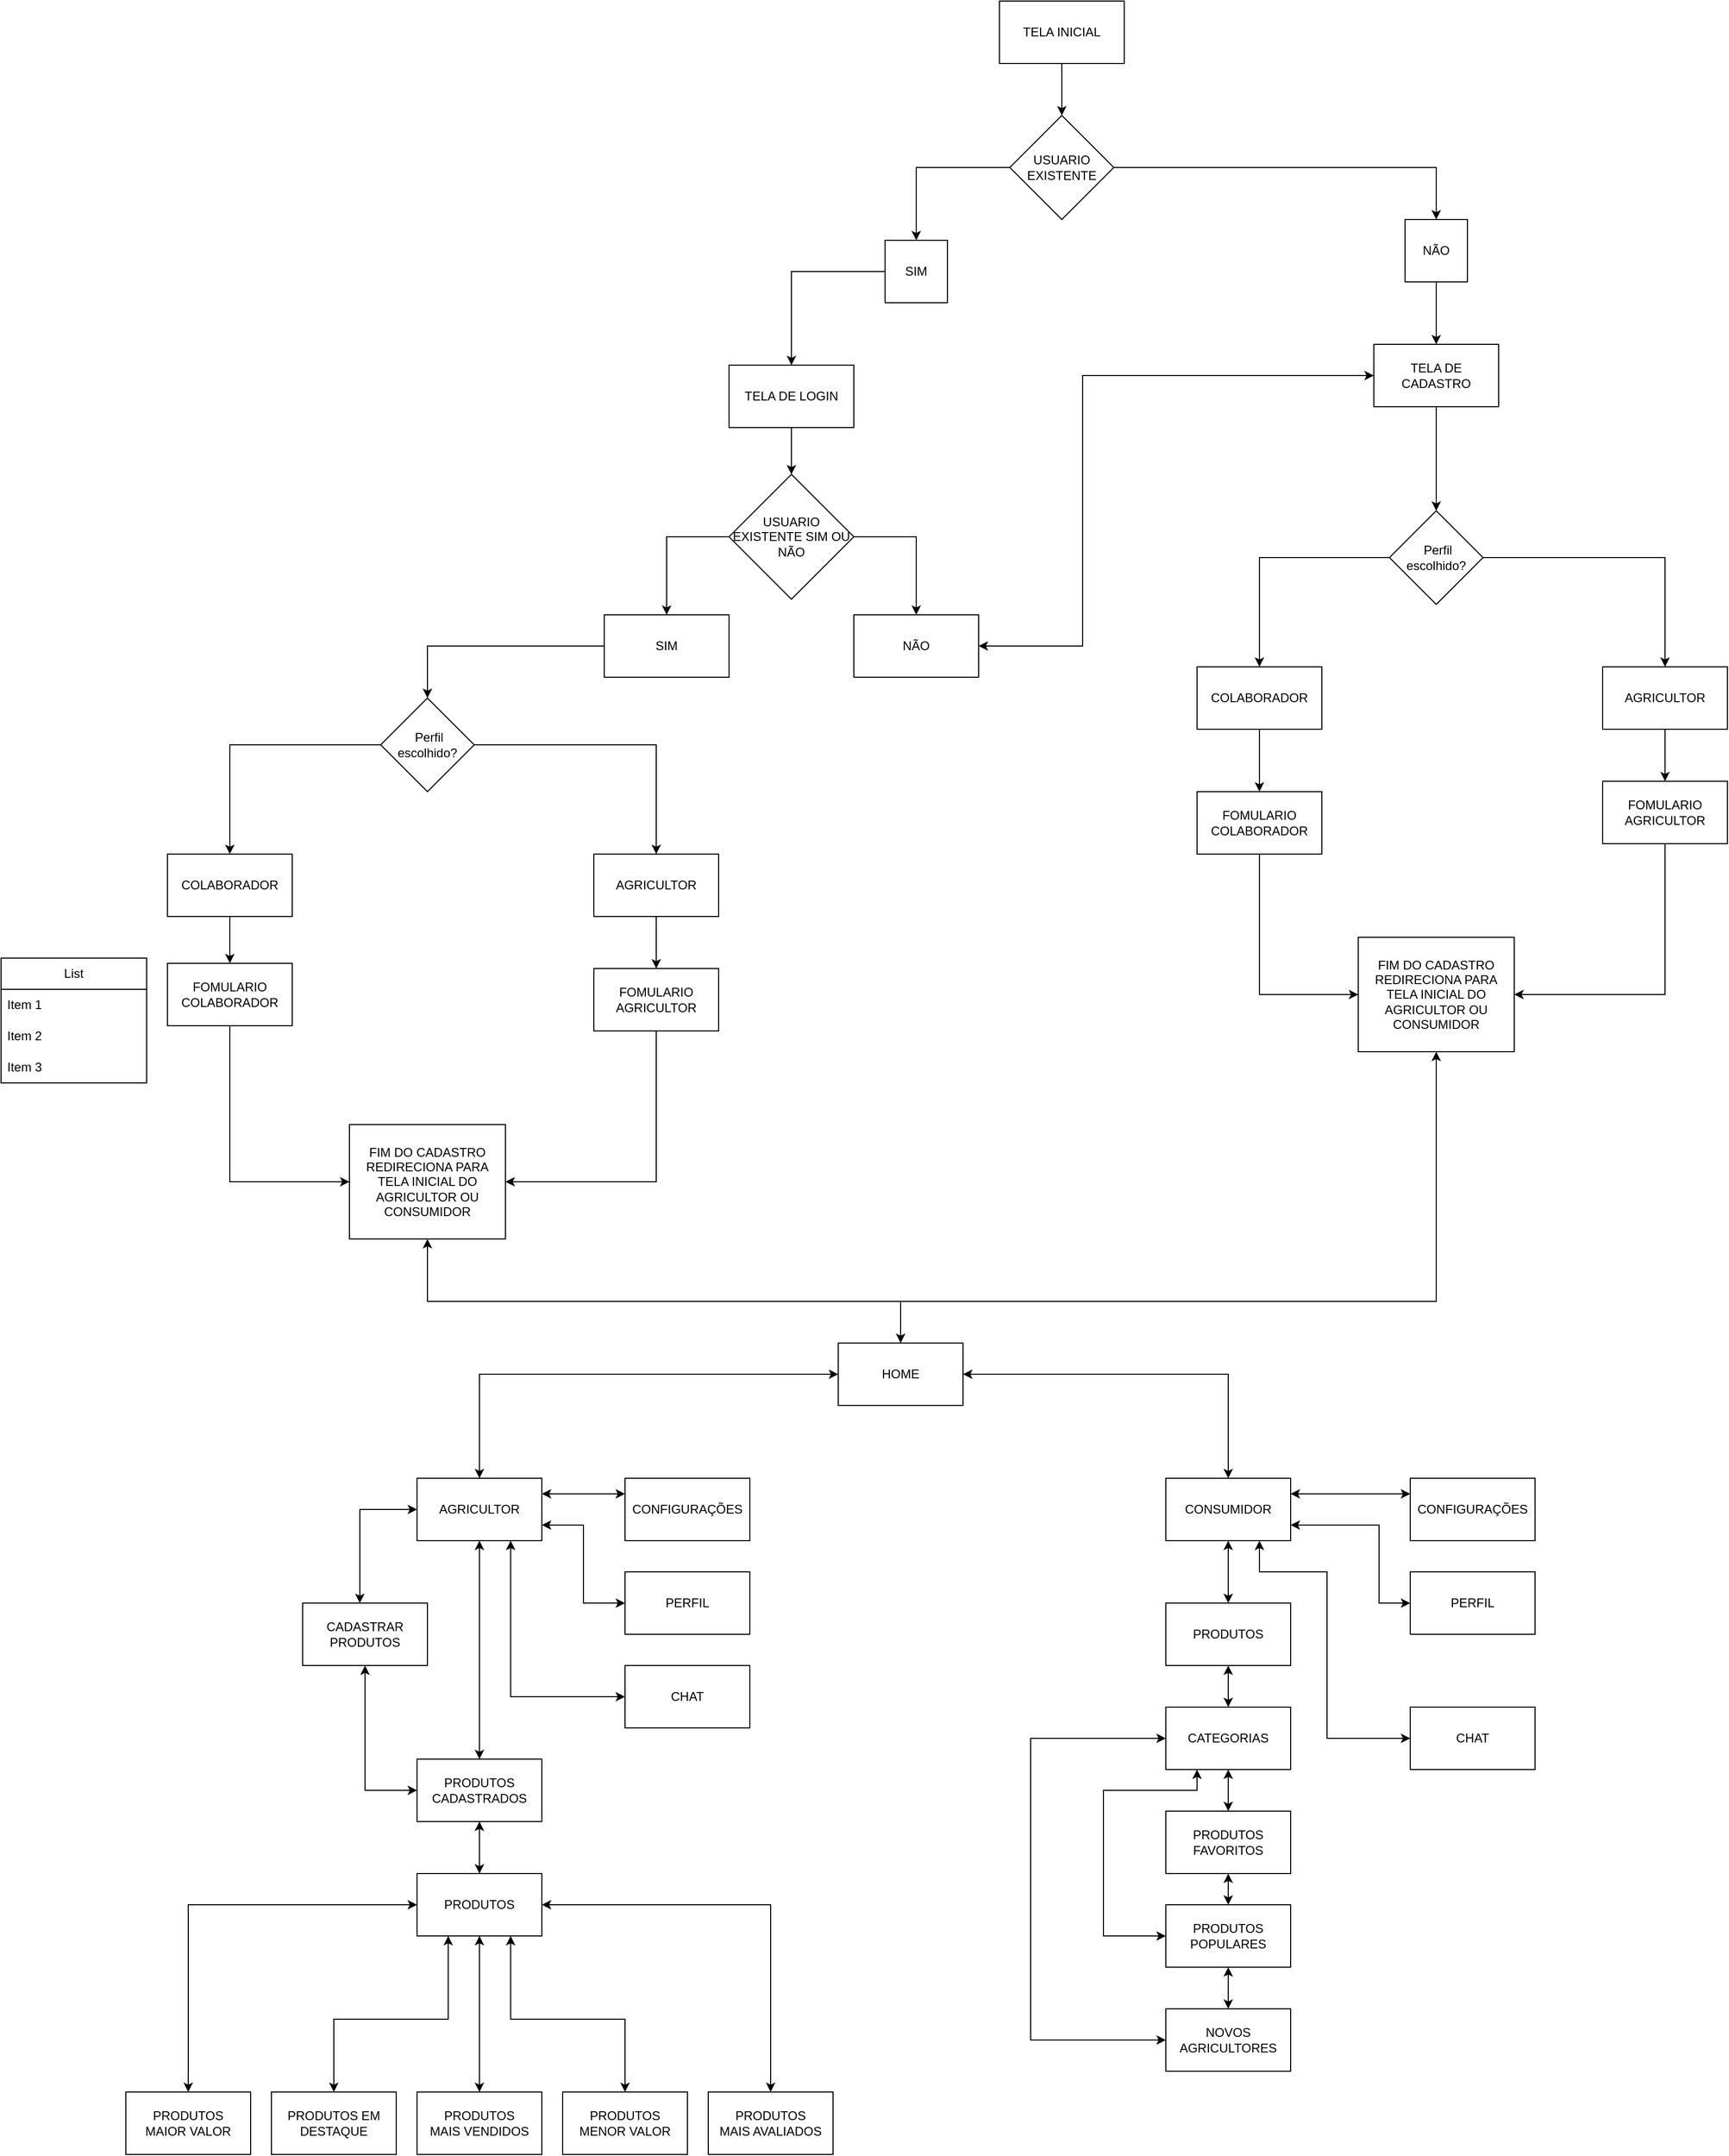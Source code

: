 <mxfile version="26.2.14">
  <diagram name="Página-1" id="ub3TqjXY3tPPMrQ7wsaH">
    <mxGraphModel dx="2589" dy="803" grid="1" gridSize="10" guides="1" tooltips="1" connect="1" arrows="1" fold="1" page="1" pageScale="1" pageWidth="1100" pageHeight="850" math="0" shadow="0">
      <root>
        <mxCell id="0" />
        <mxCell id="1" parent="0" />
        <mxCell id="Gy5lbTfUsCaIjYYjU4_O-53" style="edgeStyle=orthogonalEdgeStyle;rounded=0;orthogonalLoop=1;jettySize=auto;html=1;exitX=0.5;exitY=1;exitDx=0;exitDy=0;entryX=0.5;entryY=0;entryDx=0;entryDy=0;" parent="1" source="Gy5lbTfUsCaIjYYjU4_O-1" target="Gy5lbTfUsCaIjYYjU4_O-2" edge="1">
          <mxGeometry relative="1" as="geometry" />
        </mxCell>
        <mxCell id="Gy5lbTfUsCaIjYYjU4_O-1" value="TELA INICIAL" style="rounded=0;whiteSpace=wrap;html=1;" parent="1" vertex="1">
          <mxGeometry x="80" y="110" width="120" height="60" as="geometry" />
        </mxCell>
        <mxCell id="Gy5lbTfUsCaIjYYjU4_O-2" value="USUARIO EXISTENTE" style="rhombus;whiteSpace=wrap;html=1;" parent="1" vertex="1">
          <mxGeometry x="90" y="220" width="100" height="100" as="geometry" />
        </mxCell>
        <mxCell id="Gy5lbTfUsCaIjYYjU4_O-3" value="SIM" style="rounded=0;whiteSpace=wrap;html=1;" parent="1" vertex="1">
          <mxGeometry x="-30" y="340" width="60" height="60" as="geometry" />
        </mxCell>
        <mxCell id="Gy5lbTfUsCaIjYYjU4_O-4" value="NÃO" style="rounded=0;whiteSpace=wrap;html=1;" parent="1" vertex="1">
          <mxGeometry x="470" y="320" width="60" height="60" as="geometry" />
        </mxCell>
        <mxCell id="Gy5lbTfUsCaIjYYjU4_O-5" value="TELA DE CADASTRO" style="rounded=0;whiteSpace=wrap;html=1;" parent="1" vertex="1">
          <mxGeometry x="440" y="440" width="120" height="60" as="geometry" />
        </mxCell>
        <mxCell id="Gy5lbTfUsCaIjYYjU4_O-13" value="" style="endArrow=classic;html=1;rounded=0;exitX=1;exitY=0.5;exitDx=0;exitDy=0;entryX=0.5;entryY=0;entryDx=0;entryDy=0;" parent="1" source="Gy5lbTfUsCaIjYYjU4_O-2" target="Gy5lbTfUsCaIjYYjU4_O-4" edge="1">
          <mxGeometry width="50" height="50" relative="1" as="geometry">
            <mxPoint x="240" y="600" as="sourcePoint" />
            <mxPoint x="290" y="550" as="targetPoint" />
            <Array as="points">
              <mxPoint x="500" y="270" />
            </Array>
          </mxGeometry>
        </mxCell>
        <mxCell id="Gy5lbTfUsCaIjYYjU4_O-14" value="" style="endArrow=classic;html=1;rounded=0;exitX=0.5;exitY=1;exitDx=0;exitDy=0;entryX=0.5;entryY=0;entryDx=0;entryDy=0;" parent="1" source="Gy5lbTfUsCaIjYYjU4_O-4" target="Gy5lbTfUsCaIjYYjU4_O-5" edge="1">
          <mxGeometry width="50" height="50" relative="1" as="geometry">
            <mxPoint x="360" y="580" as="sourcePoint" />
            <mxPoint x="410" y="530" as="targetPoint" />
          </mxGeometry>
        </mxCell>
        <mxCell id="Gy5lbTfUsCaIjYYjU4_O-15" value="" style="endArrow=classic;html=1;rounded=0;exitX=0.5;exitY=1;exitDx=0;exitDy=0;" parent="1" source="Gy5lbTfUsCaIjYYjU4_O-5" target="VGZ9ggrxXx4jBzT0fz5f-10" edge="1">
          <mxGeometry width="50" height="50" relative="1" as="geometry">
            <mxPoint x="240" y="600" as="sourcePoint" />
            <mxPoint x="380" y="580" as="targetPoint" />
          </mxGeometry>
        </mxCell>
        <mxCell id="Gy5lbTfUsCaIjYYjU4_O-22" value="" style="endArrow=classic;html=1;rounded=0;exitX=0;exitY=0.5;exitDx=0;exitDy=0;entryX=0.5;entryY=0;entryDx=0;entryDy=0;" parent="1" source="Gy5lbTfUsCaIjYYjU4_O-2" target="Gy5lbTfUsCaIjYYjU4_O-3" edge="1">
          <mxGeometry width="50" height="50" relative="1" as="geometry">
            <mxPoint x="230" y="650" as="sourcePoint" />
            <mxPoint x="280" y="600" as="targetPoint" />
            <Array as="points">
              <mxPoint y="270" />
            </Array>
          </mxGeometry>
        </mxCell>
        <mxCell id="Gy5lbTfUsCaIjYYjU4_O-35" value="TELA DE LOGIN" style="rounded=0;whiteSpace=wrap;html=1;" parent="1" vertex="1">
          <mxGeometry x="-180" y="460" width="120" height="60" as="geometry" />
        </mxCell>
        <mxCell id="Gy5lbTfUsCaIjYYjU4_O-36" value="&lt;div&gt;USUARIO EXISTENTE SIM OU NÃO&lt;/div&gt;" style="rhombus;whiteSpace=wrap;html=1;" parent="1" vertex="1">
          <mxGeometry x="-180" y="565" width="120" height="120" as="geometry" />
        </mxCell>
        <mxCell id="Gy5lbTfUsCaIjYYjU4_O-37" value="NÃO" style="rounded=0;whiteSpace=wrap;html=1;" parent="1" vertex="1">
          <mxGeometry x="-60" y="700" width="120" height="60" as="geometry" />
        </mxCell>
        <mxCell id="Gy5lbTfUsCaIjYYjU4_O-38" value="SIM" style="rounded=0;whiteSpace=wrap;html=1;" parent="1" vertex="1">
          <mxGeometry x="-300" y="700" width="120" height="60" as="geometry" />
        </mxCell>
        <mxCell id="Gy5lbTfUsCaIjYYjU4_O-42" value="" style="endArrow=classic;html=1;rounded=0;exitX=0.5;exitY=1;exitDx=0;exitDy=0;entryX=0.5;entryY=0;entryDx=0;entryDy=0;" parent="1" source="Gy5lbTfUsCaIjYYjU4_O-35" target="Gy5lbTfUsCaIjYYjU4_O-36" edge="1">
          <mxGeometry width="50" height="50" relative="1" as="geometry">
            <mxPoint x="-260" y="600" as="sourcePoint" />
            <mxPoint x="-210" y="550" as="targetPoint" />
          </mxGeometry>
        </mxCell>
        <mxCell id="Gy5lbTfUsCaIjYYjU4_O-43" value="" style="endArrow=classic;html=1;rounded=0;entryX=0.5;entryY=0;entryDx=0;entryDy=0;exitX=0;exitY=0.5;exitDx=0;exitDy=0;" parent="1" source="Gy5lbTfUsCaIjYYjU4_O-36" target="Gy5lbTfUsCaIjYYjU4_O-38" edge="1">
          <mxGeometry width="50" height="50" relative="1" as="geometry">
            <mxPoint x="-260" y="600" as="sourcePoint" />
            <mxPoint x="-210" y="550" as="targetPoint" />
            <Array as="points">
              <mxPoint x="-240" y="625" />
            </Array>
          </mxGeometry>
        </mxCell>
        <mxCell id="Gy5lbTfUsCaIjYYjU4_O-44" value="" style="endArrow=classic;html=1;rounded=0;entryX=0.5;entryY=0;entryDx=0;entryDy=0;exitX=1;exitY=0.5;exitDx=0;exitDy=0;" parent="1" source="Gy5lbTfUsCaIjYYjU4_O-36" target="Gy5lbTfUsCaIjYYjU4_O-37" edge="1">
          <mxGeometry width="50" height="50" relative="1" as="geometry">
            <mxPoint x="-155" y="635" as="sourcePoint" />
            <mxPoint x="-230" y="710" as="targetPoint" />
            <Array as="points">
              <mxPoint y="625" />
            </Array>
          </mxGeometry>
        </mxCell>
        <mxCell id="Gy5lbTfUsCaIjYYjU4_O-51" value="" style="endArrow=classic;html=1;rounded=0;exitX=0;exitY=0.5;exitDx=0;exitDy=0;entryX=0.5;entryY=0;entryDx=0;entryDy=0;" parent="1" source="Gy5lbTfUsCaIjYYjU4_O-3" target="Gy5lbTfUsCaIjYYjU4_O-35" edge="1">
          <mxGeometry width="50" height="50" relative="1" as="geometry">
            <mxPoint x="190" y="760" as="sourcePoint" />
            <mxPoint x="240" y="710" as="targetPoint" />
            <Array as="points">
              <mxPoint x="-120" y="370" />
            </Array>
          </mxGeometry>
        </mxCell>
        <mxCell id="Gy5lbTfUsCaIjYYjU4_O-55" value="AGRICULTOR" style="rounded=0;whiteSpace=wrap;html=1;" parent="1" vertex="1">
          <mxGeometry x="-310" y="930" width="120" height="60" as="geometry" />
        </mxCell>
        <mxCell id="Gy5lbTfUsCaIjYYjU4_O-58" value="FOMULARIO AGRICULTOR" style="rounded=0;whiteSpace=wrap;html=1;" parent="1" vertex="1">
          <mxGeometry x="-310" y="1040" width="120" height="60" as="geometry" />
        </mxCell>
        <mxCell id="Gy5lbTfUsCaIjYYjU4_O-61" value="" style="endArrow=classic;html=1;rounded=0;entryX=0.5;entryY=0;entryDx=0;entryDy=0;exitX=1;exitY=0.5;exitDx=0;exitDy=0;" parent="1" target="Gy5lbTfUsCaIjYYjU4_O-55" edge="1">
          <mxGeometry width="50" height="50" relative="1" as="geometry">
            <mxPoint x="-425.0" y="825" as="sourcePoint" />
            <mxPoint x="-580" y="910" as="targetPoint" />
            <Array as="points">
              <mxPoint x="-250" y="825" />
            </Array>
          </mxGeometry>
        </mxCell>
        <mxCell id="Gy5lbTfUsCaIjYYjU4_O-66" value="" style="endArrow=classic;html=1;rounded=0;exitX=0;exitY=0.5;exitDx=0;exitDy=0;entryX=0.5;entryY=0;entryDx=0;entryDy=0;" parent="1" source="Gy5lbTfUsCaIjYYjU4_O-38" edge="1">
          <mxGeometry width="50" height="50" relative="1" as="geometry">
            <mxPoint x="-50" y="850" as="sourcePoint" />
            <mxPoint x="-470.0" y="780" as="targetPoint" />
            <Array as="points">
              <mxPoint x="-470" y="730" />
            </Array>
          </mxGeometry>
        </mxCell>
        <mxCell id="VGZ9ggrxXx4jBzT0fz5f-5" value="" style="endArrow=classic;html=1;rounded=0;exitX=0.5;exitY=1;exitDx=0;exitDy=0;entryX=0.5;entryY=0;entryDx=0;entryDy=0;" parent="1" source="Gy5lbTfUsCaIjYYjU4_O-55" target="Gy5lbTfUsCaIjYYjU4_O-58" edge="1">
          <mxGeometry width="50" height="50" relative="1" as="geometry">
            <mxPoint x="-370" y="1140" as="sourcePoint" />
            <mxPoint x="-320" y="1090" as="targetPoint" />
          </mxGeometry>
        </mxCell>
        <mxCell id="VGZ9ggrxXx4jBzT0fz5f-7" value="" style="endArrow=classic;html=1;rounded=0;entryX=1;entryY=0.5;entryDx=0;entryDy=0;exitX=0.5;exitY=1;exitDx=0;exitDy=0;" parent="1" source="Gy5lbTfUsCaIjYYjU4_O-58" edge="1">
          <mxGeometry width="50" height="50" relative="1" as="geometry">
            <mxPoint x="-250" y="1100" as="sourcePoint" />
            <mxPoint x="-395.0" y="1245" as="targetPoint" />
            <Array as="points">
              <mxPoint x="-250" y="1245" />
            </Array>
          </mxGeometry>
        </mxCell>
        <mxCell id="VGZ9ggrxXx4jBzT0fz5f-10" value="&lt;div&gt;&amp;nbsp;Perfil escolhido?&lt;/div&gt;" style="rhombus;whiteSpace=wrap;html=1;" parent="1" vertex="1">
          <mxGeometry x="455" y="600" width="90" height="90" as="geometry" />
        </mxCell>
        <mxCell id="VGZ9ggrxXx4jBzT0fz5f-11" value="AGRICULTOR" style="rounded=0;whiteSpace=wrap;html=1;" parent="1" vertex="1">
          <mxGeometry x="660" y="750" width="120" height="60" as="geometry" />
        </mxCell>
        <mxCell id="VGZ9ggrxXx4jBzT0fz5f-14" value="FOMULARIO AGRICULTOR" style="rounded=0;whiteSpace=wrap;html=1;" parent="1" vertex="1">
          <mxGeometry x="660" y="860" width="120" height="60" as="geometry" />
        </mxCell>
        <mxCell id="VGZ9ggrxXx4jBzT0fz5f-16" value="" style="endArrow=classic;html=1;rounded=0;entryX=0.5;entryY=0;entryDx=0;entryDy=0;exitX=1;exitY=0.5;exitDx=0;exitDy=0;" parent="1" source="VGZ9ggrxXx4jBzT0fz5f-10" target="VGZ9ggrxXx4jBzT0fz5f-11" edge="1">
          <mxGeometry width="50" height="50" relative="1" as="geometry">
            <mxPoint x="465" y="655" as="sourcePoint" />
            <mxPoint x="390" y="730" as="targetPoint" />
            <Array as="points">
              <mxPoint x="720" y="645" />
            </Array>
          </mxGeometry>
        </mxCell>
        <mxCell id="VGZ9ggrxXx4jBzT0fz5f-18" value="COLABORADOR" style="rounded=0;whiteSpace=wrap;html=1;" parent="1" vertex="1">
          <mxGeometry x="270" y="750" width="120" height="60" as="geometry" />
        </mxCell>
        <mxCell id="VGZ9ggrxXx4jBzT0fz5f-19" value="FOMULARIO COLABORADOR" style="rounded=0;whiteSpace=wrap;html=1;" parent="1" vertex="1">
          <mxGeometry x="270" y="870" width="120" height="60" as="geometry" />
        </mxCell>
        <mxCell id="VGZ9ggrxXx4jBzT0fz5f-20" value="" style="endArrow=classic;html=1;rounded=0;exitX=0.5;exitY=1;exitDx=0;exitDy=0;entryX=0.5;entryY=0;entryDx=0;entryDy=0;" parent="1" source="VGZ9ggrxXx4jBzT0fz5f-18" target="VGZ9ggrxXx4jBzT0fz5f-19" edge="1">
          <mxGeometry width="50" height="50" relative="1" as="geometry">
            <mxPoint x="480" y="1080" as="sourcePoint" />
            <mxPoint x="530" y="1030" as="targetPoint" />
          </mxGeometry>
        </mxCell>
        <mxCell id="VGZ9ggrxXx4jBzT0fz5f-21" value="" style="endArrow=classic;html=1;rounded=0;exitX=0;exitY=0.5;exitDx=0;exitDy=0;entryX=0.5;entryY=0;entryDx=0;entryDy=0;" parent="1" source="VGZ9ggrxXx4jBzT0fz5f-10" target="VGZ9ggrxXx4jBzT0fz5f-18" edge="1">
          <mxGeometry width="50" height="50" relative="1" as="geometry">
            <mxPoint x="600" y="960" as="sourcePoint" />
            <mxPoint x="650" y="910" as="targetPoint" />
            <Array as="points">
              <mxPoint x="330" y="645" />
            </Array>
          </mxGeometry>
        </mxCell>
        <mxCell id="VGZ9ggrxXx4jBzT0fz5f-22" value="" style="endArrow=classic;html=1;rounded=0;exitX=0.5;exitY=1;exitDx=0;exitDy=0;entryX=0.5;entryY=0;entryDx=0;entryDy=0;" parent="1" source="VGZ9ggrxXx4jBzT0fz5f-11" target="VGZ9ggrxXx4jBzT0fz5f-14" edge="1">
          <mxGeometry width="50" height="50" relative="1" as="geometry">
            <mxPoint x="600" y="960" as="sourcePoint" />
            <mxPoint x="650" y="910" as="targetPoint" />
          </mxGeometry>
        </mxCell>
        <mxCell id="VGZ9ggrxXx4jBzT0fz5f-23" value="FIM DO CADASTRO REDIRECIONA PARA TELA INICIAL DO AGRICULTOR OU CONSUMIDOR" style="rounded=0;whiteSpace=wrap;html=1;" parent="1" vertex="1">
          <mxGeometry x="425" y="1010" width="150" height="110" as="geometry" />
        </mxCell>
        <mxCell id="VGZ9ggrxXx4jBzT0fz5f-24" value="" style="endArrow=classic;html=1;rounded=0;entryX=1;entryY=0.5;entryDx=0;entryDy=0;exitX=0.5;exitY=1;exitDx=0;exitDy=0;" parent="1" source="VGZ9ggrxXx4jBzT0fz5f-14" target="VGZ9ggrxXx4jBzT0fz5f-23" edge="1">
          <mxGeometry width="50" height="50" relative="1" as="geometry">
            <mxPoint x="720" y="920" as="sourcePoint" />
            <mxPoint x="770" y="870" as="targetPoint" />
            <Array as="points">
              <mxPoint x="720" y="1065" />
            </Array>
          </mxGeometry>
        </mxCell>
        <mxCell id="VGZ9ggrxXx4jBzT0fz5f-26" value="" style="endArrow=classic;html=1;rounded=0;exitX=0.5;exitY=1;exitDx=0;exitDy=0;entryX=0;entryY=0.5;entryDx=0;entryDy=0;" parent="1" source="VGZ9ggrxXx4jBzT0fz5f-19" target="VGZ9ggrxXx4jBzT0fz5f-23" edge="1">
          <mxGeometry width="50" height="50" relative="1" as="geometry">
            <mxPoint x="720" y="920" as="sourcePoint" />
            <mxPoint x="770" y="870" as="targetPoint" />
            <Array as="points">
              <mxPoint x="330" y="1065" />
            </Array>
          </mxGeometry>
        </mxCell>
        <mxCell id="Gp2LNQog8hY2vS4GWj-N-8" value="CHAT" style="rounded=0;whiteSpace=wrap;html=1;" parent="1" vertex="1">
          <mxGeometry x="475" y="1750" width="120" height="60" as="geometry" />
        </mxCell>
        <mxCell id="Gp2LNQog8hY2vS4GWj-N-14" value="" style="endArrow=classic;startArrow=classic;html=1;rounded=0;entryX=0.5;entryY=1;entryDx=0;entryDy=0;exitX=0;exitY=0.5;exitDx=0;exitDy=0;" parent="1" edge="1" target="Gp2LNQog8hY2vS4GWj-N-124" source="Gp2LNQog8hY2vS4GWj-N-138">
          <mxGeometry width="50" height="50" relative="1" as="geometry">
            <mxPoint x="-430" y="1880" as="sourcePoint" />
            <mxPoint x="-690.0" y="1730.0" as="targetPoint" />
            <Array as="points">
              <mxPoint x="-530" y="1830" />
            </Array>
          </mxGeometry>
        </mxCell>
        <mxCell id="Gp2LNQog8hY2vS4GWj-N-18" value="&lt;div&gt;&amp;nbsp;Perfil escolhido?&lt;/div&gt;" style="rhombus;whiteSpace=wrap;html=1;" parent="1" vertex="1">
          <mxGeometry x="-515" y="780" width="90" height="90" as="geometry" />
        </mxCell>
        <mxCell id="Gp2LNQog8hY2vS4GWj-N-21" value="COLABORADOR" style="rounded=0;whiteSpace=wrap;html=1;" parent="1" vertex="1">
          <mxGeometry x="-720" y="930" width="120" height="60" as="geometry" />
        </mxCell>
        <mxCell id="Gp2LNQog8hY2vS4GWj-N-22" value="FOMULARIO COLABORADOR" style="rounded=0;whiteSpace=wrap;html=1;" parent="1" vertex="1">
          <mxGeometry x="-720" y="1035" width="120" height="60" as="geometry" />
        </mxCell>
        <mxCell id="Gp2LNQog8hY2vS4GWj-N-23" value="" style="endArrow=classic;html=1;rounded=0;exitX=0.5;exitY=1;exitDx=0;exitDy=0;entryX=0.5;entryY=0;entryDx=0;entryDy=0;" parent="1" source="Gp2LNQog8hY2vS4GWj-N-21" target="Gp2LNQog8hY2vS4GWj-N-22" edge="1">
          <mxGeometry width="50" height="50" relative="1" as="geometry">
            <mxPoint x="-490" y="1260" as="sourcePoint" />
            <mxPoint x="-440" y="1210" as="targetPoint" />
          </mxGeometry>
        </mxCell>
        <mxCell id="Gp2LNQog8hY2vS4GWj-N-24" value="" style="endArrow=classic;html=1;rounded=0;exitX=0;exitY=0.5;exitDx=0;exitDy=0;entryX=0.5;entryY=0;entryDx=0;entryDy=0;" parent="1" source="Gp2LNQog8hY2vS4GWj-N-18" target="Gp2LNQog8hY2vS4GWj-N-21" edge="1">
          <mxGeometry width="50" height="50" relative="1" as="geometry">
            <mxPoint x="-370" y="1140" as="sourcePoint" />
            <mxPoint x="-320" y="1090" as="targetPoint" />
            <Array as="points">
              <mxPoint x="-660" y="825" />
            </Array>
          </mxGeometry>
        </mxCell>
        <mxCell id="Gp2LNQog8hY2vS4GWj-N-25" value="FIM DO CADASTRO REDIRECIONA PARA TELA INICIAL DO AGRICULTOR OU CONSUMIDOR" style="rounded=0;whiteSpace=wrap;html=1;" parent="1" vertex="1">
          <mxGeometry x="-545" y="1190" width="150" height="110" as="geometry" />
        </mxCell>
        <mxCell id="Gp2LNQog8hY2vS4GWj-N-27" value="" style="endArrow=classic;html=1;rounded=0;exitX=0.5;exitY=1;exitDx=0;exitDy=0;entryX=0;entryY=0.5;entryDx=0;entryDy=0;" parent="1" source="Gp2LNQog8hY2vS4GWj-N-22" target="Gp2LNQog8hY2vS4GWj-N-25" edge="1">
          <mxGeometry width="50" height="50" relative="1" as="geometry">
            <mxPoint x="-250" y="1100" as="sourcePoint" />
            <mxPoint x="-200" y="1050" as="targetPoint" />
            <Array as="points">
              <mxPoint x="-660" y="1245" />
            </Array>
          </mxGeometry>
        </mxCell>
        <mxCell id="Gp2LNQog8hY2vS4GWj-N-28" value="HOME" style="rounded=0;whiteSpace=wrap;html=1;" parent="1" vertex="1">
          <mxGeometry x="-75" y="1400" width="120" height="60" as="geometry" />
        </mxCell>
        <mxCell id="Gp2LNQog8hY2vS4GWj-N-30" value="CONSUMIDOR" style="rounded=0;whiteSpace=wrap;html=1;" parent="1" vertex="1">
          <mxGeometry x="240" y="1530" width="120" height="60" as="geometry" />
        </mxCell>
        <mxCell id="Gp2LNQog8hY2vS4GWj-N-31" value="PRODUTOS" style="rounded=0;whiteSpace=wrap;html=1;" parent="1" vertex="1">
          <mxGeometry x="240" y="1650" width="120" height="60" as="geometry" />
        </mxCell>
        <mxCell id="Gp2LNQog8hY2vS4GWj-N-32" value="CATEGORIAS" style="rounded=0;whiteSpace=wrap;html=1;" parent="1" vertex="1">
          <mxGeometry x="240" y="1750" width="120" height="60" as="geometry" />
        </mxCell>
        <mxCell id="Gp2LNQog8hY2vS4GWj-N-34" value="PRODUTOS FAVORITOS" style="rounded=0;whiteSpace=wrap;html=1;" parent="1" vertex="1">
          <mxGeometry x="240" y="1850" width="120" height="60" as="geometry" />
        </mxCell>
        <mxCell id="Gp2LNQog8hY2vS4GWj-N-35" value="PRODUTOS POPULARES" style="rounded=0;whiteSpace=wrap;html=1;" parent="1" vertex="1">
          <mxGeometry x="240" y="1940" width="120" height="60" as="geometry" />
        </mxCell>
        <mxCell id="Gp2LNQog8hY2vS4GWj-N-36" value="NOVOS AGRICULTORES" style="rounded=0;whiteSpace=wrap;html=1;" parent="1" vertex="1">
          <mxGeometry x="240" y="2040" width="120" height="60" as="geometry" />
        </mxCell>
        <mxCell id="Gp2LNQog8hY2vS4GWj-N-37" value="" style="endArrow=classic;startArrow=classic;html=1;rounded=0;exitX=0.5;exitY=1;exitDx=0;exitDy=0;entryX=0.5;entryY=0;entryDx=0;entryDy=0;" parent="1" source="Gp2LNQog8hY2vS4GWj-N-32" target="Gp2LNQog8hY2vS4GWj-N-34" edge="1">
          <mxGeometry width="50" height="50" relative="1" as="geometry">
            <mxPoint x="500" y="1930" as="sourcePoint" />
            <mxPoint x="550" y="1880" as="targetPoint" />
          </mxGeometry>
        </mxCell>
        <mxCell id="Gp2LNQog8hY2vS4GWj-N-38" value="" style="endArrow=classic;startArrow=classic;html=1;rounded=0;exitX=0.25;exitY=1;exitDx=0;exitDy=0;entryX=0;entryY=0.5;entryDx=0;entryDy=0;" parent="1" source="Gp2LNQog8hY2vS4GWj-N-32" target="Gp2LNQog8hY2vS4GWj-N-35" edge="1">
          <mxGeometry width="50" height="50" relative="1" as="geometry">
            <mxPoint x="500" y="1960" as="sourcePoint" />
            <mxPoint x="550" y="1880" as="targetPoint" />
            <Array as="points">
              <mxPoint x="270" y="1830" />
              <mxPoint x="180" y="1830" />
              <mxPoint x="180" y="1970" />
            </Array>
          </mxGeometry>
        </mxCell>
        <mxCell id="Gp2LNQog8hY2vS4GWj-N-39" value="" style="endArrow=classic;startArrow=classic;html=1;rounded=0;exitX=0.5;exitY=1;exitDx=0;exitDy=0;entryX=0.5;entryY=0;entryDx=0;entryDy=0;" parent="1" source="Gp2LNQog8hY2vS4GWj-N-34" target="Gp2LNQog8hY2vS4GWj-N-35" edge="1">
          <mxGeometry width="50" height="50" relative="1" as="geometry">
            <mxPoint x="500" y="1930" as="sourcePoint" />
            <mxPoint x="550" y="1880" as="targetPoint" />
          </mxGeometry>
        </mxCell>
        <mxCell id="Gp2LNQog8hY2vS4GWj-N-40" value="" style="endArrow=classic;startArrow=classic;html=1;rounded=0;exitX=0.5;exitY=1;exitDx=0;exitDy=0;entryX=0.5;entryY=0;entryDx=0;entryDy=0;" parent="1" source="Gp2LNQog8hY2vS4GWj-N-35" edge="1" target="Gp2LNQog8hY2vS4GWj-N-36">
          <mxGeometry width="50" height="50" relative="1" as="geometry">
            <mxPoint x="500" y="1930" as="sourcePoint" />
            <mxPoint x="300" y="2030" as="targetPoint" />
          </mxGeometry>
        </mxCell>
        <mxCell id="Gp2LNQog8hY2vS4GWj-N-41" value="" style="endArrow=classic;startArrow=classic;html=1;rounded=0;exitX=0.5;exitY=1;exitDx=0;exitDy=0;entryX=0.5;entryY=0;entryDx=0;entryDy=0;" parent="1" source="Gp2LNQog8hY2vS4GWj-N-25" target="Gp2LNQog8hY2vS4GWj-N-28" edge="1">
          <mxGeometry width="50" height="50" relative="1" as="geometry">
            <mxPoint x="-290" y="1590" as="sourcePoint" />
            <mxPoint x="-240" y="1540" as="targetPoint" />
            <Array as="points">
              <mxPoint x="-470" y="1360" />
              <mxPoint x="-15" y="1360" />
            </Array>
          </mxGeometry>
        </mxCell>
        <mxCell id="Gp2LNQog8hY2vS4GWj-N-42" value="" style="endArrow=classic;startArrow=classic;html=1;rounded=0;exitX=0.5;exitY=0;exitDx=0;exitDy=0;" parent="1" source="Gp2LNQog8hY2vS4GWj-N-31" target="Gp2LNQog8hY2vS4GWj-N-30" edge="1">
          <mxGeometry width="50" height="50" relative="1" as="geometry">
            <mxPoint x="550" y="1690" as="sourcePoint" />
            <mxPoint x="600" y="1640" as="targetPoint" />
          </mxGeometry>
        </mxCell>
        <mxCell id="Gp2LNQog8hY2vS4GWj-N-67" value="" style="endArrow=classic;startArrow=classic;html=1;rounded=0;exitX=0.5;exitY=1;exitDx=0;exitDy=0;entryX=0.5;entryY=0;entryDx=0;entryDy=0;" parent="1" source="Gp2LNQog8hY2vS4GWj-N-31" target="Gp2LNQog8hY2vS4GWj-N-32" edge="1">
          <mxGeometry width="50" height="50" relative="1" as="geometry">
            <mxPoint x="550" y="1450" as="sourcePoint" />
            <mxPoint x="600" y="1400" as="targetPoint" />
          </mxGeometry>
        </mxCell>
        <mxCell id="Gp2LNQog8hY2vS4GWj-N-68" value="" style="endArrow=classic;startArrow=classic;html=1;rounded=0;exitX=0.75;exitY=1;exitDx=0;exitDy=0;entryX=0;entryY=0.5;entryDx=0;entryDy=0;" parent="1" source="Gp2LNQog8hY2vS4GWj-N-30" target="Gp2LNQog8hY2vS4GWj-N-8" edge="1">
          <mxGeometry width="50" height="50" relative="1" as="geometry">
            <mxPoint x="550" y="1870" as="sourcePoint" />
            <mxPoint x="400" y="1780" as="targetPoint" />
            <Array as="points">
              <mxPoint x="330" y="1620" />
              <mxPoint x="395" y="1620" />
              <mxPoint x="395" y="1780" />
            </Array>
          </mxGeometry>
        </mxCell>
        <mxCell id="Gp2LNQog8hY2vS4GWj-N-72" value="" style="endArrow=classic;startArrow=classic;html=1;rounded=0;exitX=1;exitY=0.5;exitDx=0;exitDy=0;entryX=0.5;entryY=0;entryDx=0;entryDy=0;" parent="1" source="Gp2LNQog8hY2vS4GWj-N-28" target="Gp2LNQog8hY2vS4GWj-N-30" edge="1">
          <mxGeometry width="50" height="50" relative="1" as="geometry">
            <mxPoint x="130" y="1840" as="sourcePoint" />
            <mxPoint x="40" y="1520" as="targetPoint" />
            <Array as="points">
              <mxPoint x="300" y="1430" />
            </Array>
          </mxGeometry>
        </mxCell>
        <mxCell id="Gp2LNQog8hY2vS4GWj-N-73" value="" style="endArrow=classic;startArrow=classic;html=1;rounded=0;exitX=0;exitY=0.5;exitDx=0;exitDy=0;entryX=0;entryY=0.5;entryDx=0;entryDy=0;" parent="1" source="Gp2LNQog8hY2vS4GWj-N-32" edge="1" target="Gp2LNQog8hY2vS4GWj-N-36">
          <mxGeometry width="50" height="50" relative="1" as="geometry">
            <mxPoint x="225" y="1810" as="sourcePoint" />
            <mxPoint x="-75" y="2060" as="targetPoint" />
            <Array as="points">
              <mxPoint x="110" y="1780" />
              <mxPoint x="110" y="2070" />
            </Array>
          </mxGeometry>
        </mxCell>
        <mxCell id="Gp2LNQog8hY2vS4GWj-N-80" value="" style="endArrow=classic;html=1;rounded=0;entryX=0.5;entryY=1;entryDx=0;entryDy=0;" parent="1" target="VGZ9ggrxXx4jBzT0fz5f-23" edge="1">
          <mxGeometry width="50" height="50" relative="1" as="geometry">
            <mxPoint x="-20" y="1360" as="sourcePoint" />
            <mxPoint x="-540" y="1660" as="targetPoint" />
            <Array as="points">
              <mxPoint x="500" y="1360" />
            </Array>
          </mxGeometry>
        </mxCell>
        <mxCell id="Gp2LNQog8hY2vS4GWj-N-82" value="AGRICULTOR" style="rounded=0;whiteSpace=wrap;html=1;" parent="1" vertex="1">
          <mxGeometry x="-480" y="1530" width="120" height="60" as="geometry" />
        </mxCell>
        <mxCell id="Gp2LNQog8hY2vS4GWj-N-98" value="" style="endArrow=classic;startArrow=classic;html=1;rounded=0;exitX=0.5;exitY=0;exitDx=0;exitDy=0;entryX=0;entryY=0.5;entryDx=0;entryDy=0;" parent="1" source="Gp2LNQog8hY2vS4GWj-N-82" target="Gp2LNQog8hY2vS4GWj-N-28" edge="1">
          <mxGeometry width="50" height="50" relative="1" as="geometry">
            <mxPoint x="-70" y="1750" as="sourcePoint" />
            <mxPoint x="-20" y="1700" as="targetPoint" />
            <Array as="points">
              <mxPoint x="-420" y="1430" />
            </Array>
          </mxGeometry>
        </mxCell>
        <mxCell id="Gp2LNQog8hY2vS4GWj-N-124" value="CADASTRAR PRODUTOS" style="rounded=0;whiteSpace=wrap;html=1;" parent="1" vertex="1">
          <mxGeometry x="-590" y="1650" width="120" height="60" as="geometry" />
        </mxCell>
        <mxCell id="Gp2LNQog8hY2vS4GWj-N-125" value="CONFIGURAÇÕES" style="rounded=0;whiteSpace=wrap;html=1;" parent="1" vertex="1">
          <mxGeometry x="475" y="1530" width="120" height="60" as="geometry" />
        </mxCell>
        <mxCell id="Gp2LNQog8hY2vS4GWj-N-126" value="PERFIL" style="rounded=0;whiteSpace=wrap;html=1;" parent="1" vertex="1">
          <mxGeometry x="475" y="1620" width="120" height="60" as="geometry" />
        </mxCell>
        <mxCell id="Gp2LNQog8hY2vS4GWj-N-127" value="" style="endArrow=classic;startArrow=classic;html=1;rounded=0;entryX=0;entryY=0.25;entryDx=0;entryDy=0;exitX=1;exitY=0.25;exitDx=0;exitDy=0;" parent="1" source="Gp2LNQog8hY2vS4GWj-N-30" target="Gp2LNQog8hY2vS4GWj-N-125" edge="1">
          <mxGeometry width="50" height="50" relative="1" as="geometry">
            <mxPoint x="150" y="1770" as="sourcePoint" />
            <mxPoint x="200" y="1720" as="targetPoint" />
          </mxGeometry>
        </mxCell>
        <mxCell id="Gp2LNQog8hY2vS4GWj-N-128" value="" style="endArrow=classic;startArrow=classic;html=1;rounded=0;entryX=0;entryY=0.5;entryDx=0;entryDy=0;exitX=1;exitY=0.75;exitDx=0;exitDy=0;" parent="1" source="Gp2LNQog8hY2vS4GWj-N-30" target="Gp2LNQog8hY2vS4GWj-N-126" edge="1">
          <mxGeometry width="50" height="50" relative="1" as="geometry">
            <mxPoint x="150" y="1770" as="sourcePoint" />
            <mxPoint x="200" y="1720" as="targetPoint" />
            <Array as="points">
              <mxPoint x="445" y="1575" />
              <mxPoint x="445" y="1650" />
            </Array>
          </mxGeometry>
        </mxCell>
        <mxCell id="Gp2LNQog8hY2vS4GWj-N-134" value="CONFIGURAÇÕES" style="rounded=0;whiteSpace=wrap;html=1;" parent="1" vertex="1">
          <mxGeometry x="-280" y="1530" width="120" height="60" as="geometry" />
        </mxCell>
        <mxCell id="Gp2LNQog8hY2vS4GWj-N-135" value="PERFIL" style="rounded=0;whiteSpace=wrap;html=1;" parent="1" vertex="1">
          <mxGeometry x="-280" y="1620" width="120" height="60" as="geometry" />
        </mxCell>
        <mxCell id="Gp2LNQog8hY2vS4GWj-N-136" value="" style="endArrow=classic;startArrow=classic;html=1;rounded=0;entryX=0;entryY=0.25;entryDx=0;entryDy=0;exitX=1;exitY=0.25;exitDx=0;exitDy=0;" parent="1" source="Gp2LNQog8hY2vS4GWj-N-82" target="Gp2LNQog8hY2vS4GWj-N-134" edge="1">
          <mxGeometry width="50" height="50" relative="1" as="geometry">
            <mxPoint x="-370" y="1650" as="sourcePoint" />
            <mxPoint x="-320" y="1600" as="targetPoint" />
          </mxGeometry>
        </mxCell>
        <mxCell id="Gp2LNQog8hY2vS4GWj-N-137" value="" style="endArrow=classic;startArrow=classic;html=1;rounded=0;exitX=1;exitY=0.75;exitDx=0;exitDy=0;entryX=0;entryY=0.5;entryDx=0;entryDy=0;" parent="1" source="Gp2LNQog8hY2vS4GWj-N-82" target="Gp2LNQog8hY2vS4GWj-N-135" edge="1">
          <mxGeometry width="50" height="50" relative="1" as="geometry">
            <mxPoint x="-370" y="1650" as="sourcePoint" />
            <mxPoint x="-320" y="1600" as="targetPoint" />
            <Array as="points">
              <mxPoint x="-320" y="1575" />
              <mxPoint x="-320" y="1650" />
            </Array>
          </mxGeometry>
        </mxCell>
        <mxCell id="Gp2LNQog8hY2vS4GWj-N-138" value="PRODUTOS&lt;div&gt;CADASTRADOS&lt;/div&gt;" style="rounded=0;whiteSpace=wrap;html=1;" parent="1" vertex="1">
          <mxGeometry x="-480" y="1800" width="120" height="60" as="geometry" />
        </mxCell>
        <mxCell id="Gp2LNQog8hY2vS4GWj-N-139" value="" style="endArrow=classic;startArrow=classic;html=1;rounded=0;exitX=0.5;exitY=0;exitDx=0;exitDy=0;entryX=0;entryY=0.5;entryDx=0;entryDy=0;" parent="1" target="Gp2LNQog8hY2vS4GWj-N-82" edge="1">
          <mxGeometry width="50" height="50" relative="1" as="geometry">
            <mxPoint x="-535.0" y="1650" as="sourcePoint" />
            <mxPoint x="-50" y="1690" as="targetPoint" />
            <Array as="points">
              <mxPoint x="-535" y="1560" />
            </Array>
          </mxGeometry>
        </mxCell>
        <mxCell id="Gp2LNQog8hY2vS4GWj-N-140" value="" style="endArrow=classic;startArrow=classic;html=1;rounded=0;entryX=0.5;entryY=1;entryDx=0;entryDy=0;exitX=0.5;exitY=0;exitDx=0;exitDy=0;" parent="1" source="Gp2LNQog8hY2vS4GWj-N-138" target="Gp2LNQog8hY2vS4GWj-N-82" edge="1">
          <mxGeometry width="50" height="50" relative="1" as="geometry">
            <mxPoint x="-100" y="1740" as="sourcePoint" />
            <mxPoint x="-50" y="1690" as="targetPoint" />
          </mxGeometry>
        </mxCell>
        <mxCell id="Gp2LNQog8hY2vS4GWj-N-141" value="PRODUTOS" style="rounded=0;whiteSpace=wrap;html=1;" parent="1" vertex="1">
          <mxGeometry x="-480" y="1910" width="120" height="60" as="geometry" />
        </mxCell>
        <mxCell id="Gp2LNQog8hY2vS4GWj-N-142" value="PRODUTOS&lt;div&gt;MAIS VENDIDOS&lt;/div&gt;" style="rounded=0;whiteSpace=wrap;html=1;" parent="1" vertex="1">
          <mxGeometry x="-480" y="2120" width="120" height="60" as="geometry" />
        </mxCell>
        <mxCell id="Gp2LNQog8hY2vS4GWj-N-143" value="" style="endArrow=classic;startArrow=classic;html=1;rounded=0;exitX=0.5;exitY=1;exitDx=0;exitDy=0;entryX=0.5;entryY=0;entryDx=0;entryDy=0;" parent="1" target="Gp2LNQog8hY2vS4GWj-N-141" edge="1">
          <mxGeometry width="50" height="50" relative="1" as="geometry">
            <mxPoint x="-420" y="1860" as="sourcePoint" />
            <mxPoint x="-150" y="1870" as="targetPoint" />
          </mxGeometry>
        </mxCell>
        <mxCell id="Gp2LNQog8hY2vS4GWj-N-144" value="" style="endArrow=classic;startArrow=classic;html=1;rounded=0;exitX=0.5;exitY=1;exitDx=0;exitDy=0;entryX=0.5;entryY=0;entryDx=0;entryDy=0;" parent="1" source="Gp2LNQog8hY2vS4GWj-N-141" target="Gp2LNQog8hY2vS4GWj-N-142" edge="1">
          <mxGeometry width="50" height="50" relative="1" as="geometry">
            <mxPoint x="-200" y="1920" as="sourcePoint" />
            <mxPoint x="-150" y="1870" as="targetPoint" />
          </mxGeometry>
        </mxCell>
        <mxCell id="UX65RSDcZVieQ_6pZxmg-1" value="CHAT" style="rounded=0;whiteSpace=wrap;html=1;" vertex="1" parent="1">
          <mxGeometry x="-280" y="1710" width="120" height="60" as="geometry" />
        </mxCell>
        <mxCell id="UX65RSDcZVieQ_6pZxmg-2" value="" style="endArrow=classic;startArrow=classic;html=1;rounded=0;entryX=0;entryY=0.5;entryDx=0;entryDy=0;exitX=0.75;exitY=1;exitDx=0;exitDy=0;" edge="1" parent="1" source="Gp2LNQog8hY2vS4GWj-N-82" target="UX65RSDcZVieQ_6pZxmg-1">
          <mxGeometry width="50" height="50" relative="1" as="geometry">
            <mxPoint x="-420" y="1720" as="sourcePoint" />
            <mxPoint x="-370" y="1670" as="targetPoint" />
            <Array as="points">
              <mxPoint x="-390" y="1740" />
            </Array>
          </mxGeometry>
        </mxCell>
        <mxCell id="UX65RSDcZVieQ_6pZxmg-5" value="PRODUTOS EM DESTAQUE" style="rounded=0;whiteSpace=wrap;html=1;" vertex="1" parent="1">
          <mxGeometry x="-620" y="2120" width="120" height="60" as="geometry" />
        </mxCell>
        <mxCell id="UX65RSDcZVieQ_6pZxmg-6" value="PRODUTOS&lt;div&gt;MENOR VALOR&lt;/div&gt;" style="rounded=0;whiteSpace=wrap;html=1;" vertex="1" parent="1">
          <mxGeometry x="-340" y="2120" width="120" height="60" as="geometry" />
        </mxCell>
        <mxCell id="UX65RSDcZVieQ_6pZxmg-7" value="PRODUTOS&lt;div&gt;MAIS AVALIADOS&lt;/div&gt;" style="rounded=0;whiteSpace=wrap;html=1;" vertex="1" parent="1">
          <mxGeometry x="-200" y="2120" width="120" height="60" as="geometry" />
        </mxCell>
        <mxCell id="UX65RSDcZVieQ_6pZxmg-8" value="PRODUTOS&lt;div&gt;MAIOR VALOR&lt;/div&gt;" style="rounded=0;whiteSpace=wrap;html=1;" vertex="1" parent="1">
          <mxGeometry x="-760" y="2120" width="120" height="60" as="geometry" />
        </mxCell>
        <mxCell id="UX65RSDcZVieQ_6pZxmg-11" value="" style="endArrow=classic;startArrow=classic;html=1;rounded=0;exitX=0.75;exitY=1;exitDx=0;exitDy=0;entryX=0.5;entryY=0;entryDx=0;entryDy=0;" edge="1" parent="1" source="Gp2LNQog8hY2vS4GWj-N-141" target="UX65RSDcZVieQ_6pZxmg-6">
          <mxGeometry width="50" height="50" relative="1" as="geometry">
            <mxPoint x="-220" y="2030" as="sourcePoint" />
            <mxPoint x="-170" y="1980" as="targetPoint" />
            <Array as="points">
              <mxPoint x="-390" y="2050" />
              <mxPoint x="-280" y="2050" />
            </Array>
          </mxGeometry>
        </mxCell>
        <mxCell id="UX65RSDcZVieQ_6pZxmg-12" value="" style="endArrow=classic;startArrow=classic;html=1;rounded=0;exitX=1;exitY=0.5;exitDx=0;exitDy=0;entryX=0.5;entryY=0;entryDx=0;entryDy=0;" edge="1" parent="1" source="Gp2LNQog8hY2vS4GWj-N-141" target="UX65RSDcZVieQ_6pZxmg-7">
          <mxGeometry width="50" height="50" relative="1" as="geometry">
            <mxPoint x="-220" y="2030" as="sourcePoint" />
            <mxPoint x="-170" y="1980" as="targetPoint" />
            <Array as="points">
              <mxPoint x="-140" y="1940" />
            </Array>
          </mxGeometry>
        </mxCell>
        <mxCell id="UX65RSDcZVieQ_6pZxmg-13" value="" style="endArrow=classic;startArrow=classic;html=1;rounded=0;exitX=1;exitY=0.5;exitDx=0;exitDy=0;entryX=0;entryY=0.5;entryDx=0;entryDy=0;" edge="1" parent="1" source="Gy5lbTfUsCaIjYYjU4_O-37" target="Gy5lbTfUsCaIjYYjU4_O-5">
          <mxGeometry width="50" height="50" relative="1" as="geometry">
            <mxPoint x="230" y="830" as="sourcePoint" />
            <mxPoint x="280" y="780" as="targetPoint" />
            <Array as="points">
              <mxPoint x="160" y="730" />
              <mxPoint x="160" y="470" />
            </Array>
          </mxGeometry>
        </mxCell>
        <mxCell id="UX65RSDcZVieQ_6pZxmg-14" value="" style="endArrow=classic;startArrow=classic;html=1;rounded=0;exitX=0.25;exitY=1;exitDx=0;exitDy=0;entryX=0.5;entryY=0;entryDx=0;entryDy=0;" edge="1" parent="1" source="Gp2LNQog8hY2vS4GWj-N-141" target="UX65RSDcZVieQ_6pZxmg-5">
          <mxGeometry width="50" height="50" relative="1" as="geometry">
            <mxPoint x="-160" y="1880" as="sourcePoint" />
            <mxPoint x="-110" y="1830" as="targetPoint" />
            <Array as="points">
              <mxPoint x="-450" y="2050" />
              <mxPoint x="-560" y="2050" />
            </Array>
          </mxGeometry>
        </mxCell>
        <mxCell id="UX65RSDcZVieQ_6pZxmg-15" value="" style="endArrow=classic;startArrow=classic;html=1;rounded=0;exitX=0;exitY=0.5;exitDx=0;exitDy=0;entryX=0.5;entryY=0;entryDx=0;entryDy=0;" edge="1" parent="1" source="Gp2LNQog8hY2vS4GWj-N-141" target="UX65RSDcZVieQ_6pZxmg-8">
          <mxGeometry width="50" height="50" relative="1" as="geometry">
            <mxPoint x="-160" y="1880" as="sourcePoint" />
            <mxPoint x="-110" y="1830" as="targetPoint" />
            <Array as="points">
              <mxPoint x="-700" y="1940" />
            </Array>
          </mxGeometry>
        </mxCell>
        <mxCell id="UX65RSDcZVieQ_6pZxmg-16" value="List" style="swimlane;fontStyle=0;childLayout=stackLayout;horizontal=1;startSize=30;horizontalStack=0;resizeParent=1;resizeParentMax=0;resizeLast=0;collapsible=1;marginBottom=0;whiteSpace=wrap;html=1;" vertex="1" parent="1">
          <mxGeometry x="-880" y="1030" width="140" height="120" as="geometry" />
        </mxCell>
        <mxCell id="UX65RSDcZVieQ_6pZxmg-17" value="Item 1" style="text;strokeColor=none;fillColor=none;align=left;verticalAlign=middle;spacingLeft=4;spacingRight=4;overflow=hidden;points=[[0,0.5],[1,0.5]];portConstraint=eastwest;rotatable=0;whiteSpace=wrap;html=1;" vertex="1" parent="UX65RSDcZVieQ_6pZxmg-16">
          <mxGeometry y="30" width="140" height="30" as="geometry" />
        </mxCell>
        <mxCell id="UX65RSDcZVieQ_6pZxmg-18" value="Item 2" style="text;strokeColor=none;fillColor=none;align=left;verticalAlign=middle;spacingLeft=4;spacingRight=4;overflow=hidden;points=[[0,0.5],[1,0.5]];portConstraint=eastwest;rotatable=0;whiteSpace=wrap;html=1;" vertex="1" parent="UX65RSDcZVieQ_6pZxmg-16">
          <mxGeometry y="60" width="140" height="30" as="geometry" />
        </mxCell>
        <mxCell id="UX65RSDcZVieQ_6pZxmg-19" value="Item 3" style="text;strokeColor=none;fillColor=none;align=left;verticalAlign=middle;spacingLeft=4;spacingRight=4;overflow=hidden;points=[[0,0.5],[1,0.5]];portConstraint=eastwest;rotatable=0;whiteSpace=wrap;html=1;" vertex="1" parent="UX65RSDcZVieQ_6pZxmg-16">
          <mxGeometry y="90" width="140" height="30" as="geometry" />
        </mxCell>
      </root>
    </mxGraphModel>
  </diagram>
</mxfile>
